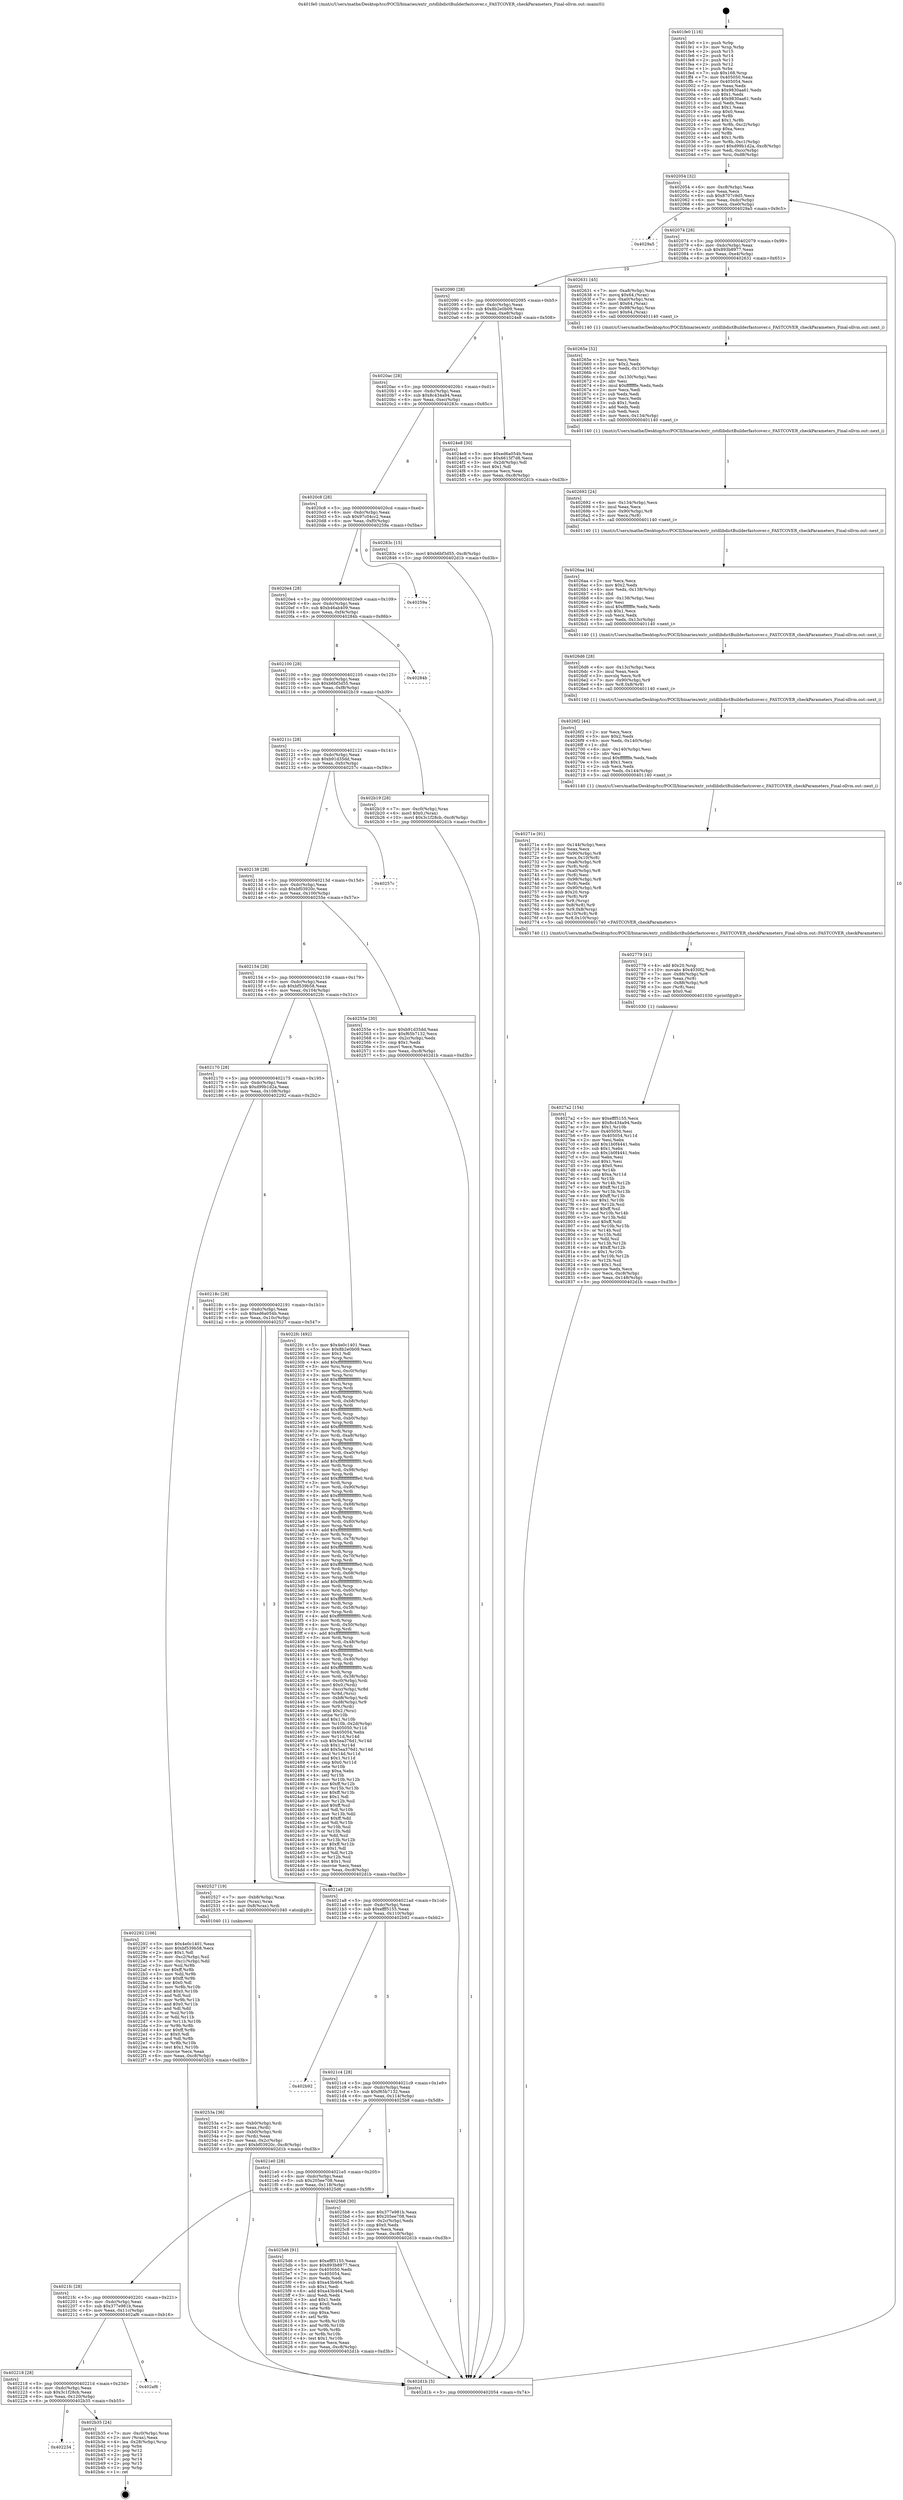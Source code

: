 digraph "0x401fe0" {
  label = "0x401fe0 (/mnt/c/Users/mathe/Desktop/tcc/POCII/binaries/extr_zstdlibdictBuilderfastcover.c_FASTCOVER_checkParameters_Final-ollvm.out::main(0))"
  labelloc = "t"
  node[shape=record]

  Entry [label="",width=0.3,height=0.3,shape=circle,fillcolor=black,style=filled]
  "0x402054" [label="{
     0x402054 [32]\l
     | [instrs]\l
     &nbsp;&nbsp;0x402054 \<+6\>: mov -0xc8(%rbp),%eax\l
     &nbsp;&nbsp;0x40205a \<+2\>: mov %eax,%ecx\l
     &nbsp;&nbsp;0x40205c \<+6\>: sub $0x8707c9d5,%ecx\l
     &nbsp;&nbsp;0x402062 \<+6\>: mov %eax,-0xdc(%rbp)\l
     &nbsp;&nbsp;0x402068 \<+6\>: mov %ecx,-0xe0(%rbp)\l
     &nbsp;&nbsp;0x40206e \<+6\>: je 00000000004029a5 \<main+0x9c5\>\l
  }"]
  "0x4029a5" [label="{
     0x4029a5\l
  }", style=dashed]
  "0x402074" [label="{
     0x402074 [28]\l
     | [instrs]\l
     &nbsp;&nbsp;0x402074 \<+5\>: jmp 0000000000402079 \<main+0x99\>\l
     &nbsp;&nbsp;0x402079 \<+6\>: mov -0xdc(%rbp),%eax\l
     &nbsp;&nbsp;0x40207f \<+5\>: sub $0x893b8977,%eax\l
     &nbsp;&nbsp;0x402084 \<+6\>: mov %eax,-0xe4(%rbp)\l
     &nbsp;&nbsp;0x40208a \<+6\>: je 0000000000402631 \<main+0x651\>\l
  }"]
  Exit [label="",width=0.3,height=0.3,shape=circle,fillcolor=black,style=filled,peripheries=2]
  "0x402631" [label="{
     0x402631 [45]\l
     | [instrs]\l
     &nbsp;&nbsp;0x402631 \<+7\>: mov -0xa8(%rbp),%rax\l
     &nbsp;&nbsp;0x402638 \<+7\>: movq $0x64,(%rax)\l
     &nbsp;&nbsp;0x40263f \<+7\>: mov -0xa0(%rbp),%rax\l
     &nbsp;&nbsp;0x402646 \<+6\>: movl $0x64,(%rax)\l
     &nbsp;&nbsp;0x40264c \<+7\>: mov -0x98(%rbp),%rax\l
     &nbsp;&nbsp;0x402653 \<+6\>: movl $0x64,(%rax)\l
     &nbsp;&nbsp;0x402659 \<+5\>: call 0000000000401140 \<next_i\>\l
     | [calls]\l
     &nbsp;&nbsp;0x401140 \{1\} (/mnt/c/Users/mathe/Desktop/tcc/POCII/binaries/extr_zstdlibdictBuilderfastcover.c_FASTCOVER_checkParameters_Final-ollvm.out::next_i)\l
  }"]
  "0x402090" [label="{
     0x402090 [28]\l
     | [instrs]\l
     &nbsp;&nbsp;0x402090 \<+5\>: jmp 0000000000402095 \<main+0xb5\>\l
     &nbsp;&nbsp;0x402095 \<+6\>: mov -0xdc(%rbp),%eax\l
     &nbsp;&nbsp;0x40209b \<+5\>: sub $0x8b2e0b09,%eax\l
     &nbsp;&nbsp;0x4020a0 \<+6\>: mov %eax,-0xe8(%rbp)\l
     &nbsp;&nbsp;0x4020a6 \<+6\>: je 00000000004024e8 \<main+0x508\>\l
  }"]
  "0x402234" [label="{
     0x402234\l
  }", style=dashed]
  "0x4024e8" [label="{
     0x4024e8 [30]\l
     | [instrs]\l
     &nbsp;&nbsp;0x4024e8 \<+5\>: mov $0xed6a054b,%eax\l
     &nbsp;&nbsp;0x4024ed \<+5\>: mov $0x6615f7d8,%ecx\l
     &nbsp;&nbsp;0x4024f2 \<+3\>: mov -0x2d(%rbp),%dl\l
     &nbsp;&nbsp;0x4024f5 \<+3\>: test $0x1,%dl\l
     &nbsp;&nbsp;0x4024f8 \<+3\>: cmovne %ecx,%eax\l
     &nbsp;&nbsp;0x4024fb \<+6\>: mov %eax,-0xc8(%rbp)\l
     &nbsp;&nbsp;0x402501 \<+5\>: jmp 0000000000402d1b \<main+0xd3b\>\l
  }"]
  "0x4020ac" [label="{
     0x4020ac [28]\l
     | [instrs]\l
     &nbsp;&nbsp;0x4020ac \<+5\>: jmp 00000000004020b1 \<main+0xd1\>\l
     &nbsp;&nbsp;0x4020b1 \<+6\>: mov -0xdc(%rbp),%eax\l
     &nbsp;&nbsp;0x4020b7 \<+5\>: sub $0x8c434a94,%eax\l
     &nbsp;&nbsp;0x4020bc \<+6\>: mov %eax,-0xec(%rbp)\l
     &nbsp;&nbsp;0x4020c2 \<+6\>: je 000000000040283c \<main+0x85c\>\l
  }"]
  "0x402b35" [label="{
     0x402b35 [24]\l
     | [instrs]\l
     &nbsp;&nbsp;0x402b35 \<+7\>: mov -0xc0(%rbp),%rax\l
     &nbsp;&nbsp;0x402b3c \<+2\>: mov (%rax),%eax\l
     &nbsp;&nbsp;0x402b3e \<+4\>: lea -0x28(%rbp),%rsp\l
     &nbsp;&nbsp;0x402b42 \<+1\>: pop %rbx\l
     &nbsp;&nbsp;0x402b43 \<+2\>: pop %r12\l
     &nbsp;&nbsp;0x402b45 \<+2\>: pop %r13\l
     &nbsp;&nbsp;0x402b47 \<+2\>: pop %r14\l
     &nbsp;&nbsp;0x402b49 \<+2\>: pop %r15\l
     &nbsp;&nbsp;0x402b4b \<+1\>: pop %rbp\l
     &nbsp;&nbsp;0x402b4c \<+1\>: ret\l
  }"]
  "0x40283c" [label="{
     0x40283c [15]\l
     | [instrs]\l
     &nbsp;&nbsp;0x40283c \<+10\>: movl $0xb6bf3d55,-0xc8(%rbp)\l
     &nbsp;&nbsp;0x402846 \<+5\>: jmp 0000000000402d1b \<main+0xd3b\>\l
  }"]
  "0x4020c8" [label="{
     0x4020c8 [28]\l
     | [instrs]\l
     &nbsp;&nbsp;0x4020c8 \<+5\>: jmp 00000000004020cd \<main+0xed\>\l
     &nbsp;&nbsp;0x4020cd \<+6\>: mov -0xdc(%rbp),%eax\l
     &nbsp;&nbsp;0x4020d3 \<+5\>: sub $0x97c04cc2,%eax\l
     &nbsp;&nbsp;0x4020d8 \<+6\>: mov %eax,-0xf0(%rbp)\l
     &nbsp;&nbsp;0x4020de \<+6\>: je 000000000040259a \<main+0x5ba\>\l
  }"]
  "0x402218" [label="{
     0x402218 [28]\l
     | [instrs]\l
     &nbsp;&nbsp;0x402218 \<+5\>: jmp 000000000040221d \<main+0x23d\>\l
     &nbsp;&nbsp;0x40221d \<+6\>: mov -0xdc(%rbp),%eax\l
     &nbsp;&nbsp;0x402223 \<+5\>: sub $0x3c1f28cb,%eax\l
     &nbsp;&nbsp;0x402228 \<+6\>: mov %eax,-0x120(%rbp)\l
     &nbsp;&nbsp;0x40222e \<+6\>: je 0000000000402b35 \<main+0xb55\>\l
  }"]
  "0x40259a" [label="{
     0x40259a\l
  }", style=dashed]
  "0x4020e4" [label="{
     0x4020e4 [28]\l
     | [instrs]\l
     &nbsp;&nbsp;0x4020e4 \<+5\>: jmp 00000000004020e9 \<main+0x109\>\l
     &nbsp;&nbsp;0x4020e9 \<+6\>: mov -0xdc(%rbp),%eax\l
     &nbsp;&nbsp;0x4020ef \<+5\>: sub $0xb46ab409,%eax\l
     &nbsp;&nbsp;0x4020f4 \<+6\>: mov %eax,-0xf4(%rbp)\l
     &nbsp;&nbsp;0x4020fa \<+6\>: je 000000000040284b \<main+0x86b\>\l
  }"]
  "0x402af6" [label="{
     0x402af6\l
  }", style=dashed]
  "0x40284b" [label="{
     0x40284b\l
  }", style=dashed]
  "0x402100" [label="{
     0x402100 [28]\l
     | [instrs]\l
     &nbsp;&nbsp;0x402100 \<+5\>: jmp 0000000000402105 \<main+0x125\>\l
     &nbsp;&nbsp;0x402105 \<+6\>: mov -0xdc(%rbp),%eax\l
     &nbsp;&nbsp;0x40210b \<+5\>: sub $0xb6bf3d55,%eax\l
     &nbsp;&nbsp;0x402110 \<+6\>: mov %eax,-0xf8(%rbp)\l
     &nbsp;&nbsp;0x402116 \<+6\>: je 0000000000402b19 \<main+0xb39\>\l
  }"]
  "0x4027a2" [label="{
     0x4027a2 [154]\l
     | [instrs]\l
     &nbsp;&nbsp;0x4027a2 \<+5\>: mov $0xefff5155,%ecx\l
     &nbsp;&nbsp;0x4027a7 \<+5\>: mov $0x8c434a94,%edx\l
     &nbsp;&nbsp;0x4027ac \<+3\>: mov $0x1,%r10b\l
     &nbsp;&nbsp;0x4027af \<+7\>: mov 0x405050,%esi\l
     &nbsp;&nbsp;0x4027b6 \<+8\>: mov 0x405054,%r11d\l
     &nbsp;&nbsp;0x4027be \<+2\>: mov %esi,%ebx\l
     &nbsp;&nbsp;0x4027c0 \<+6\>: add $0x1b0f4441,%ebx\l
     &nbsp;&nbsp;0x4027c6 \<+3\>: sub $0x1,%ebx\l
     &nbsp;&nbsp;0x4027c9 \<+6\>: sub $0x1b0f4441,%ebx\l
     &nbsp;&nbsp;0x4027cf \<+3\>: imul %ebx,%esi\l
     &nbsp;&nbsp;0x4027d2 \<+3\>: and $0x1,%esi\l
     &nbsp;&nbsp;0x4027d5 \<+3\>: cmp $0x0,%esi\l
     &nbsp;&nbsp;0x4027d8 \<+4\>: sete %r14b\l
     &nbsp;&nbsp;0x4027dc \<+4\>: cmp $0xa,%r11d\l
     &nbsp;&nbsp;0x4027e0 \<+4\>: setl %r15b\l
     &nbsp;&nbsp;0x4027e4 \<+3\>: mov %r14b,%r12b\l
     &nbsp;&nbsp;0x4027e7 \<+4\>: xor $0xff,%r12b\l
     &nbsp;&nbsp;0x4027eb \<+3\>: mov %r15b,%r13b\l
     &nbsp;&nbsp;0x4027ee \<+4\>: xor $0xff,%r13b\l
     &nbsp;&nbsp;0x4027f2 \<+4\>: xor $0x1,%r10b\l
     &nbsp;&nbsp;0x4027f6 \<+3\>: mov %r12b,%sil\l
     &nbsp;&nbsp;0x4027f9 \<+4\>: and $0xff,%sil\l
     &nbsp;&nbsp;0x4027fd \<+3\>: and %r10b,%r14b\l
     &nbsp;&nbsp;0x402800 \<+3\>: mov %r13b,%dil\l
     &nbsp;&nbsp;0x402803 \<+4\>: and $0xff,%dil\l
     &nbsp;&nbsp;0x402807 \<+3\>: and %r10b,%r15b\l
     &nbsp;&nbsp;0x40280a \<+3\>: or %r14b,%sil\l
     &nbsp;&nbsp;0x40280d \<+3\>: or %r15b,%dil\l
     &nbsp;&nbsp;0x402810 \<+3\>: xor %dil,%sil\l
     &nbsp;&nbsp;0x402813 \<+3\>: or %r13b,%r12b\l
     &nbsp;&nbsp;0x402816 \<+4\>: xor $0xff,%r12b\l
     &nbsp;&nbsp;0x40281a \<+4\>: or $0x1,%r10b\l
     &nbsp;&nbsp;0x40281e \<+3\>: and %r10b,%r12b\l
     &nbsp;&nbsp;0x402821 \<+3\>: or %r12b,%sil\l
     &nbsp;&nbsp;0x402824 \<+4\>: test $0x1,%sil\l
     &nbsp;&nbsp;0x402828 \<+3\>: cmovne %edx,%ecx\l
     &nbsp;&nbsp;0x40282b \<+6\>: mov %ecx,-0xc8(%rbp)\l
     &nbsp;&nbsp;0x402831 \<+6\>: mov %eax,-0x148(%rbp)\l
     &nbsp;&nbsp;0x402837 \<+5\>: jmp 0000000000402d1b \<main+0xd3b\>\l
  }"]
  "0x402b19" [label="{
     0x402b19 [28]\l
     | [instrs]\l
     &nbsp;&nbsp;0x402b19 \<+7\>: mov -0xc0(%rbp),%rax\l
     &nbsp;&nbsp;0x402b20 \<+6\>: movl $0x0,(%rax)\l
     &nbsp;&nbsp;0x402b26 \<+10\>: movl $0x3c1f28cb,-0xc8(%rbp)\l
     &nbsp;&nbsp;0x402b30 \<+5\>: jmp 0000000000402d1b \<main+0xd3b\>\l
  }"]
  "0x40211c" [label="{
     0x40211c [28]\l
     | [instrs]\l
     &nbsp;&nbsp;0x40211c \<+5\>: jmp 0000000000402121 \<main+0x141\>\l
     &nbsp;&nbsp;0x402121 \<+6\>: mov -0xdc(%rbp),%eax\l
     &nbsp;&nbsp;0x402127 \<+5\>: sub $0xb91d35dd,%eax\l
     &nbsp;&nbsp;0x40212c \<+6\>: mov %eax,-0xfc(%rbp)\l
     &nbsp;&nbsp;0x402132 \<+6\>: je 000000000040257c \<main+0x59c\>\l
  }"]
  "0x402779" [label="{
     0x402779 [41]\l
     | [instrs]\l
     &nbsp;&nbsp;0x402779 \<+4\>: add $0x20,%rsp\l
     &nbsp;&nbsp;0x40277d \<+10\>: movabs $0x4030f2,%rdi\l
     &nbsp;&nbsp;0x402787 \<+7\>: mov -0x88(%rbp),%r8\l
     &nbsp;&nbsp;0x40278e \<+3\>: mov %eax,(%r8)\l
     &nbsp;&nbsp;0x402791 \<+7\>: mov -0x88(%rbp),%r8\l
     &nbsp;&nbsp;0x402798 \<+3\>: mov (%r8),%esi\l
     &nbsp;&nbsp;0x40279b \<+2\>: mov $0x0,%al\l
     &nbsp;&nbsp;0x40279d \<+5\>: call 0000000000401030 \<printf@plt\>\l
     | [calls]\l
     &nbsp;&nbsp;0x401030 \{1\} (unknown)\l
  }"]
  "0x40257c" [label="{
     0x40257c\l
  }", style=dashed]
  "0x402138" [label="{
     0x402138 [28]\l
     | [instrs]\l
     &nbsp;&nbsp;0x402138 \<+5\>: jmp 000000000040213d \<main+0x15d\>\l
     &nbsp;&nbsp;0x40213d \<+6\>: mov -0xdc(%rbp),%eax\l
     &nbsp;&nbsp;0x402143 \<+5\>: sub $0xbf03920c,%eax\l
     &nbsp;&nbsp;0x402148 \<+6\>: mov %eax,-0x100(%rbp)\l
     &nbsp;&nbsp;0x40214e \<+6\>: je 000000000040255e \<main+0x57e\>\l
  }"]
  "0x40271e" [label="{
     0x40271e [91]\l
     | [instrs]\l
     &nbsp;&nbsp;0x40271e \<+6\>: mov -0x144(%rbp),%ecx\l
     &nbsp;&nbsp;0x402724 \<+3\>: imul %eax,%ecx\l
     &nbsp;&nbsp;0x402727 \<+7\>: mov -0x90(%rbp),%r8\l
     &nbsp;&nbsp;0x40272e \<+4\>: mov %ecx,0x10(%r8)\l
     &nbsp;&nbsp;0x402732 \<+7\>: mov -0xa8(%rbp),%r8\l
     &nbsp;&nbsp;0x402739 \<+3\>: mov (%r8),%rdi\l
     &nbsp;&nbsp;0x40273c \<+7\>: mov -0xa0(%rbp),%r8\l
     &nbsp;&nbsp;0x402743 \<+3\>: mov (%r8),%esi\l
     &nbsp;&nbsp;0x402746 \<+7\>: mov -0x98(%rbp),%r8\l
     &nbsp;&nbsp;0x40274d \<+3\>: mov (%r8),%edx\l
     &nbsp;&nbsp;0x402750 \<+7\>: mov -0x90(%rbp),%r8\l
     &nbsp;&nbsp;0x402757 \<+4\>: sub $0x20,%rsp\l
     &nbsp;&nbsp;0x40275b \<+3\>: mov (%r8),%r9\l
     &nbsp;&nbsp;0x40275e \<+4\>: mov %r9,(%rsp)\l
     &nbsp;&nbsp;0x402762 \<+4\>: mov 0x8(%r8),%r9\l
     &nbsp;&nbsp;0x402766 \<+5\>: mov %r9,0x8(%rsp)\l
     &nbsp;&nbsp;0x40276b \<+4\>: mov 0x10(%r8),%r8\l
     &nbsp;&nbsp;0x40276f \<+5\>: mov %r8,0x10(%rsp)\l
     &nbsp;&nbsp;0x402774 \<+5\>: call 0000000000401740 \<FASTCOVER_checkParameters\>\l
     | [calls]\l
     &nbsp;&nbsp;0x401740 \{1\} (/mnt/c/Users/mathe/Desktop/tcc/POCII/binaries/extr_zstdlibdictBuilderfastcover.c_FASTCOVER_checkParameters_Final-ollvm.out::FASTCOVER_checkParameters)\l
  }"]
  "0x40255e" [label="{
     0x40255e [30]\l
     | [instrs]\l
     &nbsp;&nbsp;0x40255e \<+5\>: mov $0xb91d35dd,%eax\l
     &nbsp;&nbsp;0x402563 \<+5\>: mov $0xf65b7132,%ecx\l
     &nbsp;&nbsp;0x402568 \<+3\>: mov -0x2c(%rbp),%edx\l
     &nbsp;&nbsp;0x40256b \<+3\>: cmp $0x1,%edx\l
     &nbsp;&nbsp;0x40256e \<+3\>: cmovl %ecx,%eax\l
     &nbsp;&nbsp;0x402571 \<+6\>: mov %eax,-0xc8(%rbp)\l
     &nbsp;&nbsp;0x402577 \<+5\>: jmp 0000000000402d1b \<main+0xd3b\>\l
  }"]
  "0x402154" [label="{
     0x402154 [28]\l
     | [instrs]\l
     &nbsp;&nbsp;0x402154 \<+5\>: jmp 0000000000402159 \<main+0x179\>\l
     &nbsp;&nbsp;0x402159 \<+6\>: mov -0xdc(%rbp),%eax\l
     &nbsp;&nbsp;0x40215f \<+5\>: sub $0xbf539b58,%eax\l
     &nbsp;&nbsp;0x402164 \<+6\>: mov %eax,-0x104(%rbp)\l
     &nbsp;&nbsp;0x40216a \<+6\>: je 00000000004022fc \<main+0x31c\>\l
  }"]
  "0x4026f2" [label="{
     0x4026f2 [44]\l
     | [instrs]\l
     &nbsp;&nbsp;0x4026f2 \<+2\>: xor %ecx,%ecx\l
     &nbsp;&nbsp;0x4026f4 \<+5\>: mov $0x2,%edx\l
     &nbsp;&nbsp;0x4026f9 \<+6\>: mov %edx,-0x140(%rbp)\l
     &nbsp;&nbsp;0x4026ff \<+1\>: cltd\l
     &nbsp;&nbsp;0x402700 \<+6\>: mov -0x140(%rbp),%esi\l
     &nbsp;&nbsp;0x402706 \<+2\>: idiv %esi\l
     &nbsp;&nbsp;0x402708 \<+6\>: imul $0xfffffffe,%edx,%edx\l
     &nbsp;&nbsp;0x40270e \<+3\>: sub $0x1,%ecx\l
     &nbsp;&nbsp;0x402711 \<+2\>: sub %ecx,%edx\l
     &nbsp;&nbsp;0x402713 \<+6\>: mov %edx,-0x144(%rbp)\l
     &nbsp;&nbsp;0x402719 \<+5\>: call 0000000000401140 \<next_i\>\l
     | [calls]\l
     &nbsp;&nbsp;0x401140 \{1\} (/mnt/c/Users/mathe/Desktop/tcc/POCII/binaries/extr_zstdlibdictBuilderfastcover.c_FASTCOVER_checkParameters_Final-ollvm.out::next_i)\l
  }"]
  "0x4022fc" [label="{
     0x4022fc [492]\l
     | [instrs]\l
     &nbsp;&nbsp;0x4022fc \<+5\>: mov $0x4e0c1401,%eax\l
     &nbsp;&nbsp;0x402301 \<+5\>: mov $0x8b2e0b09,%ecx\l
     &nbsp;&nbsp;0x402306 \<+2\>: mov $0x1,%dl\l
     &nbsp;&nbsp;0x402308 \<+3\>: mov %rsp,%rsi\l
     &nbsp;&nbsp;0x40230b \<+4\>: add $0xfffffffffffffff0,%rsi\l
     &nbsp;&nbsp;0x40230f \<+3\>: mov %rsi,%rsp\l
     &nbsp;&nbsp;0x402312 \<+7\>: mov %rsi,-0xc0(%rbp)\l
     &nbsp;&nbsp;0x402319 \<+3\>: mov %rsp,%rsi\l
     &nbsp;&nbsp;0x40231c \<+4\>: add $0xfffffffffffffff0,%rsi\l
     &nbsp;&nbsp;0x402320 \<+3\>: mov %rsi,%rsp\l
     &nbsp;&nbsp;0x402323 \<+3\>: mov %rsp,%rdi\l
     &nbsp;&nbsp;0x402326 \<+4\>: add $0xfffffffffffffff0,%rdi\l
     &nbsp;&nbsp;0x40232a \<+3\>: mov %rdi,%rsp\l
     &nbsp;&nbsp;0x40232d \<+7\>: mov %rdi,-0xb8(%rbp)\l
     &nbsp;&nbsp;0x402334 \<+3\>: mov %rsp,%rdi\l
     &nbsp;&nbsp;0x402337 \<+4\>: add $0xfffffffffffffff0,%rdi\l
     &nbsp;&nbsp;0x40233b \<+3\>: mov %rdi,%rsp\l
     &nbsp;&nbsp;0x40233e \<+7\>: mov %rdi,-0xb0(%rbp)\l
     &nbsp;&nbsp;0x402345 \<+3\>: mov %rsp,%rdi\l
     &nbsp;&nbsp;0x402348 \<+4\>: add $0xfffffffffffffff0,%rdi\l
     &nbsp;&nbsp;0x40234c \<+3\>: mov %rdi,%rsp\l
     &nbsp;&nbsp;0x40234f \<+7\>: mov %rdi,-0xa8(%rbp)\l
     &nbsp;&nbsp;0x402356 \<+3\>: mov %rsp,%rdi\l
     &nbsp;&nbsp;0x402359 \<+4\>: add $0xfffffffffffffff0,%rdi\l
     &nbsp;&nbsp;0x40235d \<+3\>: mov %rdi,%rsp\l
     &nbsp;&nbsp;0x402360 \<+7\>: mov %rdi,-0xa0(%rbp)\l
     &nbsp;&nbsp;0x402367 \<+3\>: mov %rsp,%rdi\l
     &nbsp;&nbsp;0x40236a \<+4\>: add $0xfffffffffffffff0,%rdi\l
     &nbsp;&nbsp;0x40236e \<+3\>: mov %rdi,%rsp\l
     &nbsp;&nbsp;0x402371 \<+7\>: mov %rdi,-0x98(%rbp)\l
     &nbsp;&nbsp;0x402378 \<+3\>: mov %rsp,%rdi\l
     &nbsp;&nbsp;0x40237b \<+4\>: add $0xffffffffffffffe0,%rdi\l
     &nbsp;&nbsp;0x40237f \<+3\>: mov %rdi,%rsp\l
     &nbsp;&nbsp;0x402382 \<+7\>: mov %rdi,-0x90(%rbp)\l
     &nbsp;&nbsp;0x402389 \<+3\>: mov %rsp,%rdi\l
     &nbsp;&nbsp;0x40238c \<+4\>: add $0xfffffffffffffff0,%rdi\l
     &nbsp;&nbsp;0x402390 \<+3\>: mov %rdi,%rsp\l
     &nbsp;&nbsp;0x402393 \<+7\>: mov %rdi,-0x88(%rbp)\l
     &nbsp;&nbsp;0x40239a \<+3\>: mov %rsp,%rdi\l
     &nbsp;&nbsp;0x40239d \<+4\>: add $0xfffffffffffffff0,%rdi\l
     &nbsp;&nbsp;0x4023a1 \<+3\>: mov %rdi,%rsp\l
     &nbsp;&nbsp;0x4023a4 \<+4\>: mov %rdi,-0x80(%rbp)\l
     &nbsp;&nbsp;0x4023a8 \<+3\>: mov %rsp,%rdi\l
     &nbsp;&nbsp;0x4023ab \<+4\>: add $0xfffffffffffffff0,%rdi\l
     &nbsp;&nbsp;0x4023af \<+3\>: mov %rdi,%rsp\l
     &nbsp;&nbsp;0x4023b2 \<+4\>: mov %rdi,-0x78(%rbp)\l
     &nbsp;&nbsp;0x4023b6 \<+3\>: mov %rsp,%rdi\l
     &nbsp;&nbsp;0x4023b9 \<+4\>: add $0xfffffffffffffff0,%rdi\l
     &nbsp;&nbsp;0x4023bd \<+3\>: mov %rdi,%rsp\l
     &nbsp;&nbsp;0x4023c0 \<+4\>: mov %rdi,-0x70(%rbp)\l
     &nbsp;&nbsp;0x4023c4 \<+3\>: mov %rsp,%rdi\l
     &nbsp;&nbsp;0x4023c7 \<+4\>: add $0xffffffffffffffe0,%rdi\l
     &nbsp;&nbsp;0x4023cb \<+3\>: mov %rdi,%rsp\l
     &nbsp;&nbsp;0x4023ce \<+4\>: mov %rdi,-0x68(%rbp)\l
     &nbsp;&nbsp;0x4023d2 \<+3\>: mov %rsp,%rdi\l
     &nbsp;&nbsp;0x4023d5 \<+4\>: add $0xfffffffffffffff0,%rdi\l
     &nbsp;&nbsp;0x4023d9 \<+3\>: mov %rdi,%rsp\l
     &nbsp;&nbsp;0x4023dc \<+4\>: mov %rdi,-0x60(%rbp)\l
     &nbsp;&nbsp;0x4023e0 \<+3\>: mov %rsp,%rdi\l
     &nbsp;&nbsp;0x4023e3 \<+4\>: add $0xfffffffffffffff0,%rdi\l
     &nbsp;&nbsp;0x4023e7 \<+3\>: mov %rdi,%rsp\l
     &nbsp;&nbsp;0x4023ea \<+4\>: mov %rdi,-0x58(%rbp)\l
     &nbsp;&nbsp;0x4023ee \<+3\>: mov %rsp,%rdi\l
     &nbsp;&nbsp;0x4023f1 \<+4\>: add $0xfffffffffffffff0,%rdi\l
     &nbsp;&nbsp;0x4023f5 \<+3\>: mov %rdi,%rsp\l
     &nbsp;&nbsp;0x4023f8 \<+4\>: mov %rdi,-0x50(%rbp)\l
     &nbsp;&nbsp;0x4023fc \<+3\>: mov %rsp,%rdi\l
     &nbsp;&nbsp;0x4023ff \<+4\>: add $0xfffffffffffffff0,%rdi\l
     &nbsp;&nbsp;0x402403 \<+3\>: mov %rdi,%rsp\l
     &nbsp;&nbsp;0x402406 \<+4\>: mov %rdi,-0x48(%rbp)\l
     &nbsp;&nbsp;0x40240a \<+3\>: mov %rsp,%rdi\l
     &nbsp;&nbsp;0x40240d \<+4\>: add $0xffffffffffffffe0,%rdi\l
     &nbsp;&nbsp;0x402411 \<+3\>: mov %rdi,%rsp\l
     &nbsp;&nbsp;0x402414 \<+4\>: mov %rdi,-0x40(%rbp)\l
     &nbsp;&nbsp;0x402418 \<+3\>: mov %rsp,%rdi\l
     &nbsp;&nbsp;0x40241b \<+4\>: add $0xfffffffffffffff0,%rdi\l
     &nbsp;&nbsp;0x40241f \<+3\>: mov %rdi,%rsp\l
     &nbsp;&nbsp;0x402422 \<+4\>: mov %rdi,-0x38(%rbp)\l
     &nbsp;&nbsp;0x402426 \<+7\>: mov -0xc0(%rbp),%rdi\l
     &nbsp;&nbsp;0x40242d \<+6\>: movl $0x0,(%rdi)\l
     &nbsp;&nbsp;0x402433 \<+7\>: mov -0xcc(%rbp),%r8d\l
     &nbsp;&nbsp;0x40243a \<+3\>: mov %r8d,(%rsi)\l
     &nbsp;&nbsp;0x40243d \<+7\>: mov -0xb8(%rbp),%rdi\l
     &nbsp;&nbsp;0x402444 \<+7\>: mov -0xd8(%rbp),%r9\l
     &nbsp;&nbsp;0x40244b \<+3\>: mov %r9,(%rdi)\l
     &nbsp;&nbsp;0x40244e \<+3\>: cmpl $0x2,(%rsi)\l
     &nbsp;&nbsp;0x402451 \<+4\>: setne %r10b\l
     &nbsp;&nbsp;0x402455 \<+4\>: and $0x1,%r10b\l
     &nbsp;&nbsp;0x402459 \<+4\>: mov %r10b,-0x2d(%rbp)\l
     &nbsp;&nbsp;0x40245d \<+8\>: mov 0x405050,%r11d\l
     &nbsp;&nbsp;0x402465 \<+7\>: mov 0x405054,%ebx\l
     &nbsp;&nbsp;0x40246c \<+3\>: mov %r11d,%r14d\l
     &nbsp;&nbsp;0x40246f \<+7\>: sub $0x5ea376d1,%r14d\l
     &nbsp;&nbsp;0x402476 \<+4\>: sub $0x1,%r14d\l
     &nbsp;&nbsp;0x40247a \<+7\>: add $0x5ea376d1,%r14d\l
     &nbsp;&nbsp;0x402481 \<+4\>: imul %r14d,%r11d\l
     &nbsp;&nbsp;0x402485 \<+4\>: and $0x1,%r11d\l
     &nbsp;&nbsp;0x402489 \<+4\>: cmp $0x0,%r11d\l
     &nbsp;&nbsp;0x40248d \<+4\>: sete %r10b\l
     &nbsp;&nbsp;0x402491 \<+3\>: cmp $0xa,%ebx\l
     &nbsp;&nbsp;0x402494 \<+4\>: setl %r15b\l
     &nbsp;&nbsp;0x402498 \<+3\>: mov %r10b,%r12b\l
     &nbsp;&nbsp;0x40249b \<+4\>: xor $0xff,%r12b\l
     &nbsp;&nbsp;0x40249f \<+3\>: mov %r15b,%r13b\l
     &nbsp;&nbsp;0x4024a2 \<+4\>: xor $0xff,%r13b\l
     &nbsp;&nbsp;0x4024a6 \<+3\>: xor $0x1,%dl\l
     &nbsp;&nbsp;0x4024a9 \<+3\>: mov %r12b,%sil\l
     &nbsp;&nbsp;0x4024ac \<+4\>: and $0xff,%sil\l
     &nbsp;&nbsp;0x4024b0 \<+3\>: and %dl,%r10b\l
     &nbsp;&nbsp;0x4024b3 \<+3\>: mov %r13b,%dil\l
     &nbsp;&nbsp;0x4024b6 \<+4\>: and $0xff,%dil\l
     &nbsp;&nbsp;0x4024ba \<+3\>: and %dl,%r15b\l
     &nbsp;&nbsp;0x4024bd \<+3\>: or %r10b,%sil\l
     &nbsp;&nbsp;0x4024c0 \<+3\>: or %r15b,%dil\l
     &nbsp;&nbsp;0x4024c3 \<+3\>: xor %dil,%sil\l
     &nbsp;&nbsp;0x4024c6 \<+3\>: or %r13b,%r12b\l
     &nbsp;&nbsp;0x4024c9 \<+4\>: xor $0xff,%r12b\l
     &nbsp;&nbsp;0x4024cd \<+3\>: or $0x1,%dl\l
     &nbsp;&nbsp;0x4024d0 \<+3\>: and %dl,%r12b\l
     &nbsp;&nbsp;0x4024d3 \<+3\>: or %r12b,%sil\l
     &nbsp;&nbsp;0x4024d6 \<+4\>: test $0x1,%sil\l
     &nbsp;&nbsp;0x4024da \<+3\>: cmovne %ecx,%eax\l
     &nbsp;&nbsp;0x4024dd \<+6\>: mov %eax,-0xc8(%rbp)\l
     &nbsp;&nbsp;0x4024e3 \<+5\>: jmp 0000000000402d1b \<main+0xd3b\>\l
  }"]
  "0x402170" [label="{
     0x402170 [28]\l
     | [instrs]\l
     &nbsp;&nbsp;0x402170 \<+5\>: jmp 0000000000402175 \<main+0x195\>\l
     &nbsp;&nbsp;0x402175 \<+6\>: mov -0xdc(%rbp),%eax\l
     &nbsp;&nbsp;0x40217b \<+5\>: sub $0xd99b1d2a,%eax\l
     &nbsp;&nbsp;0x402180 \<+6\>: mov %eax,-0x108(%rbp)\l
     &nbsp;&nbsp;0x402186 \<+6\>: je 0000000000402292 \<main+0x2b2\>\l
  }"]
  "0x4026d6" [label="{
     0x4026d6 [28]\l
     | [instrs]\l
     &nbsp;&nbsp;0x4026d6 \<+6\>: mov -0x13c(%rbp),%ecx\l
     &nbsp;&nbsp;0x4026dc \<+3\>: imul %eax,%ecx\l
     &nbsp;&nbsp;0x4026df \<+3\>: movslq %ecx,%r8\l
     &nbsp;&nbsp;0x4026e2 \<+7\>: mov -0x90(%rbp),%r9\l
     &nbsp;&nbsp;0x4026e9 \<+4\>: mov %r8,0x8(%r9)\l
     &nbsp;&nbsp;0x4026ed \<+5\>: call 0000000000401140 \<next_i\>\l
     | [calls]\l
     &nbsp;&nbsp;0x401140 \{1\} (/mnt/c/Users/mathe/Desktop/tcc/POCII/binaries/extr_zstdlibdictBuilderfastcover.c_FASTCOVER_checkParameters_Final-ollvm.out::next_i)\l
  }"]
  "0x402292" [label="{
     0x402292 [106]\l
     | [instrs]\l
     &nbsp;&nbsp;0x402292 \<+5\>: mov $0x4e0c1401,%eax\l
     &nbsp;&nbsp;0x402297 \<+5\>: mov $0xbf539b58,%ecx\l
     &nbsp;&nbsp;0x40229c \<+2\>: mov $0x1,%dl\l
     &nbsp;&nbsp;0x40229e \<+7\>: mov -0xc2(%rbp),%sil\l
     &nbsp;&nbsp;0x4022a5 \<+7\>: mov -0xc1(%rbp),%dil\l
     &nbsp;&nbsp;0x4022ac \<+3\>: mov %sil,%r8b\l
     &nbsp;&nbsp;0x4022af \<+4\>: xor $0xff,%r8b\l
     &nbsp;&nbsp;0x4022b3 \<+3\>: mov %dil,%r9b\l
     &nbsp;&nbsp;0x4022b6 \<+4\>: xor $0xff,%r9b\l
     &nbsp;&nbsp;0x4022ba \<+3\>: xor $0x0,%dl\l
     &nbsp;&nbsp;0x4022bd \<+3\>: mov %r8b,%r10b\l
     &nbsp;&nbsp;0x4022c0 \<+4\>: and $0x0,%r10b\l
     &nbsp;&nbsp;0x4022c4 \<+3\>: and %dl,%sil\l
     &nbsp;&nbsp;0x4022c7 \<+3\>: mov %r9b,%r11b\l
     &nbsp;&nbsp;0x4022ca \<+4\>: and $0x0,%r11b\l
     &nbsp;&nbsp;0x4022ce \<+3\>: and %dl,%dil\l
     &nbsp;&nbsp;0x4022d1 \<+3\>: or %sil,%r10b\l
     &nbsp;&nbsp;0x4022d4 \<+3\>: or %dil,%r11b\l
     &nbsp;&nbsp;0x4022d7 \<+3\>: xor %r11b,%r10b\l
     &nbsp;&nbsp;0x4022da \<+3\>: or %r9b,%r8b\l
     &nbsp;&nbsp;0x4022dd \<+4\>: xor $0xff,%r8b\l
     &nbsp;&nbsp;0x4022e1 \<+3\>: or $0x0,%dl\l
     &nbsp;&nbsp;0x4022e4 \<+3\>: and %dl,%r8b\l
     &nbsp;&nbsp;0x4022e7 \<+3\>: or %r8b,%r10b\l
     &nbsp;&nbsp;0x4022ea \<+4\>: test $0x1,%r10b\l
     &nbsp;&nbsp;0x4022ee \<+3\>: cmovne %ecx,%eax\l
     &nbsp;&nbsp;0x4022f1 \<+6\>: mov %eax,-0xc8(%rbp)\l
     &nbsp;&nbsp;0x4022f7 \<+5\>: jmp 0000000000402d1b \<main+0xd3b\>\l
  }"]
  "0x40218c" [label="{
     0x40218c [28]\l
     | [instrs]\l
     &nbsp;&nbsp;0x40218c \<+5\>: jmp 0000000000402191 \<main+0x1b1\>\l
     &nbsp;&nbsp;0x402191 \<+6\>: mov -0xdc(%rbp),%eax\l
     &nbsp;&nbsp;0x402197 \<+5\>: sub $0xed6a054b,%eax\l
     &nbsp;&nbsp;0x40219c \<+6\>: mov %eax,-0x10c(%rbp)\l
     &nbsp;&nbsp;0x4021a2 \<+6\>: je 0000000000402527 \<main+0x547\>\l
  }"]
  "0x402d1b" [label="{
     0x402d1b [5]\l
     | [instrs]\l
     &nbsp;&nbsp;0x402d1b \<+5\>: jmp 0000000000402054 \<main+0x74\>\l
  }"]
  "0x401fe0" [label="{
     0x401fe0 [116]\l
     | [instrs]\l
     &nbsp;&nbsp;0x401fe0 \<+1\>: push %rbp\l
     &nbsp;&nbsp;0x401fe1 \<+3\>: mov %rsp,%rbp\l
     &nbsp;&nbsp;0x401fe4 \<+2\>: push %r15\l
     &nbsp;&nbsp;0x401fe6 \<+2\>: push %r14\l
     &nbsp;&nbsp;0x401fe8 \<+2\>: push %r13\l
     &nbsp;&nbsp;0x401fea \<+2\>: push %r12\l
     &nbsp;&nbsp;0x401fec \<+1\>: push %rbx\l
     &nbsp;&nbsp;0x401fed \<+7\>: sub $0x168,%rsp\l
     &nbsp;&nbsp;0x401ff4 \<+7\>: mov 0x405050,%eax\l
     &nbsp;&nbsp;0x401ffb \<+7\>: mov 0x405054,%ecx\l
     &nbsp;&nbsp;0x402002 \<+2\>: mov %eax,%edx\l
     &nbsp;&nbsp;0x402004 \<+6\>: sub $0x9830aa61,%edx\l
     &nbsp;&nbsp;0x40200a \<+3\>: sub $0x1,%edx\l
     &nbsp;&nbsp;0x40200d \<+6\>: add $0x9830aa61,%edx\l
     &nbsp;&nbsp;0x402013 \<+3\>: imul %edx,%eax\l
     &nbsp;&nbsp;0x402016 \<+3\>: and $0x1,%eax\l
     &nbsp;&nbsp;0x402019 \<+3\>: cmp $0x0,%eax\l
     &nbsp;&nbsp;0x40201c \<+4\>: sete %r8b\l
     &nbsp;&nbsp;0x402020 \<+4\>: and $0x1,%r8b\l
     &nbsp;&nbsp;0x402024 \<+7\>: mov %r8b,-0xc2(%rbp)\l
     &nbsp;&nbsp;0x40202b \<+3\>: cmp $0xa,%ecx\l
     &nbsp;&nbsp;0x40202e \<+4\>: setl %r8b\l
     &nbsp;&nbsp;0x402032 \<+4\>: and $0x1,%r8b\l
     &nbsp;&nbsp;0x402036 \<+7\>: mov %r8b,-0xc1(%rbp)\l
     &nbsp;&nbsp;0x40203d \<+10\>: movl $0xd99b1d2a,-0xc8(%rbp)\l
     &nbsp;&nbsp;0x402047 \<+6\>: mov %edi,-0xcc(%rbp)\l
     &nbsp;&nbsp;0x40204d \<+7\>: mov %rsi,-0xd8(%rbp)\l
  }"]
  "0x4026aa" [label="{
     0x4026aa [44]\l
     | [instrs]\l
     &nbsp;&nbsp;0x4026aa \<+2\>: xor %ecx,%ecx\l
     &nbsp;&nbsp;0x4026ac \<+5\>: mov $0x2,%edx\l
     &nbsp;&nbsp;0x4026b1 \<+6\>: mov %edx,-0x138(%rbp)\l
     &nbsp;&nbsp;0x4026b7 \<+1\>: cltd\l
     &nbsp;&nbsp;0x4026b8 \<+6\>: mov -0x138(%rbp),%esi\l
     &nbsp;&nbsp;0x4026be \<+2\>: idiv %esi\l
     &nbsp;&nbsp;0x4026c0 \<+6\>: imul $0xfffffffe,%edx,%edx\l
     &nbsp;&nbsp;0x4026c6 \<+3\>: sub $0x1,%ecx\l
     &nbsp;&nbsp;0x4026c9 \<+2\>: sub %ecx,%edx\l
     &nbsp;&nbsp;0x4026cb \<+6\>: mov %edx,-0x13c(%rbp)\l
     &nbsp;&nbsp;0x4026d1 \<+5\>: call 0000000000401140 \<next_i\>\l
     | [calls]\l
     &nbsp;&nbsp;0x401140 \{1\} (/mnt/c/Users/mathe/Desktop/tcc/POCII/binaries/extr_zstdlibdictBuilderfastcover.c_FASTCOVER_checkParameters_Final-ollvm.out::next_i)\l
  }"]
  "0x402692" [label="{
     0x402692 [24]\l
     | [instrs]\l
     &nbsp;&nbsp;0x402692 \<+6\>: mov -0x134(%rbp),%ecx\l
     &nbsp;&nbsp;0x402698 \<+3\>: imul %eax,%ecx\l
     &nbsp;&nbsp;0x40269b \<+7\>: mov -0x90(%rbp),%r8\l
     &nbsp;&nbsp;0x4026a2 \<+3\>: mov %ecx,(%r8)\l
     &nbsp;&nbsp;0x4026a5 \<+5\>: call 0000000000401140 \<next_i\>\l
     | [calls]\l
     &nbsp;&nbsp;0x401140 \{1\} (/mnt/c/Users/mathe/Desktop/tcc/POCII/binaries/extr_zstdlibdictBuilderfastcover.c_FASTCOVER_checkParameters_Final-ollvm.out::next_i)\l
  }"]
  "0x40265e" [label="{
     0x40265e [52]\l
     | [instrs]\l
     &nbsp;&nbsp;0x40265e \<+2\>: xor %ecx,%ecx\l
     &nbsp;&nbsp;0x402660 \<+5\>: mov $0x2,%edx\l
     &nbsp;&nbsp;0x402665 \<+6\>: mov %edx,-0x130(%rbp)\l
     &nbsp;&nbsp;0x40266b \<+1\>: cltd\l
     &nbsp;&nbsp;0x40266c \<+6\>: mov -0x130(%rbp),%esi\l
     &nbsp;&nbsp;0x402672 \<+2\>: idiv %esi\l
     &nbsp;&nbsp;0x402674 \<+6\>: imul $0xfffffffe,%edx,%edx\l
     &nbsp;&nbsp;0x40267a \<+2\>: mov %ecx,%edi\l
     &nbsp;&nbsp;0x40267c \<+2\>: sub %edx,%edi\l
     &nbsp;&nbsp;0x40267e \<+2\>: mov %ecx,%edx\l
     &nbsp;&nbsp;0x402680 \<+3\>: sub $0x1,%edx\l
     &nbsp;&nbsp;0x402683 \<+2\>: add %edx,%edi\l
     &nbsp;&nbsp;0x402685 \<+2\>: sub %edi,%ecx\l
     &nbsp;&nbsp;0x402687 \<+6\>: mov %ecx,-0x134(%rbp)\l
     &nbsp;&nbsp;0x40268d \<+5\>: call 0000000000401140 \<next_i\>\l
     | [calls]\l
     &nbsp;&nbsp;0x401140 \{1\} (/mnt/c/Users/mathe/Desktop/tcc/POCII/binaries/extr_zstdlibdictBuilderfastcover.c_FASTCOVER_checkParameters_Final-ollvm.out::next_i)\l
  }"]
  "0x402527" [label="{
     0x402527 [19]\l
     | [instrs]\l
     &nbsp;&nbsp;0x402527 \<+7\>: mov -0xb8(%rbp),%rax\l
     &nbsp;&nbsp;0x40252e \<+3\>: mov (%rax),%rax\l
     &nbsp;&nbsp;0x402531 \<+4\>: mov 0x8(%rax),%rdi\l
     &nbsp;&nbsp;0x402535 \<+5\>: call 0000000000401040 \<atoi@plt\>\l
     | [calls]\l
     &nbsp;&nbsp;0x401040 \{1\} (unknown)\l
  }"]
  "0x4021a8" [label="{
     0x4021a8 [28]\l
     | [instrs]\l
     &nbsp;&nbsp;0x4021a8 \<+5\>: jmp 00000000004021ad \<main+0x1cd\>\l
     &nbsp;&nbsp;0x4021ad \<+6\>: mov -0xdc(%rbp),%eax\l
     &nbsp;&nbsp;0x4021b3 \<+5\>: sub $0xefff5155,%eax\l
     &nbsp;&nbsp;0x4021b8 \<+6\>: mov %eax,-0x110(%rbp)\l
     &nbsp;&nbsp;0x4021be \<+6\>: je 0000000000402b92 \<main+0xbb2\>\l
  }"]
  "0x40253a" [label="{
     0x40253a [36]\l
     | [instrs]\l
     &nbsp;&nbsp;0x40253a \<+7\>: mov -0xb0(%rbp),%rdi\l
     &nbsp;&nbsp;0x402541 \<+2\>: mov %eax,(%rdi)\l
     &nbsp;&nbsp;0x402543 \<+7\>: mov -0xb0(%rbp),%rdi\l
     &nbsp;&nbsp;0x40254a \<+2\>: mov (%rdi),%eax\l
     &nbsp;&nbsp;0x40254c \<+3\>: mov %eax,-0x2c(%rbp)\l
     &nbsp;&nbsp;0x40254f \<+10\>: movl $0xbf03920c,-0xc8(%rbp)\l
     &nbsp;&nbsp;0x402559 \<+5\>: jmp 0000000000402d1b \<main+0xd3b\>\l
  }"]
  "0x4021fc" [label="{
     0x4021fc [28]\l
     | [instrs]\l
     &nbsp;&nbsp;0x4021fc \<+5\>: jmp 0000000000402201 \<main+0x221\>\l
     &nbsp;&nbsp;0x402201 \<+6\>: mov -0xdc(%rbp),%eax\l
     &nbsp;&nbsp;0x402207 \<+5\>: sub $0x377e981b,%eax\l
     &nbsp;&nbsp;0x40220c \<+6\>: mov %eax,-0x11c(%rbp)\l
     &nbsp;&nbsp;0x402212 \<+6\>: je 0000000000402af6 \<main+0xb16\>\l
  }"]
  "0x402b92" [label="{
     0x402b92\l
  }", style=dashed]
  "0x4021c4" [label="{
     0x4021c4 [28]\l
     | [instrs]\l
     &nbsp;&nbsp;0x4021c4 \<+5\>: jmp 00000000004021c9 \<main+0x1e9\>\l
     &nbsp;&nbsp;0x4021c9 \<+6\>: mov -0xdc(%rbp),%eax\l
     &nbsp;&nbsp;0x4021cf \<+5\>: sub $0xf65b7132,%eax\l
     &nbsp;&nbsp;0x4021d4 \<+6\>: mov %eax,-0x114(%rbp)\l
     &nbsp;&nbsp;0x4021da \<+6\>: je 00000000004025b8 \<main+0x5d8\>\l
  }"]
  "0x4025d6" [label="{
     0x4025d6 [91]\l
     | [instrs]\l
     &nbsp;&nbsp;0x4025d6 \<+5\>: mov $0xefff5155,%eax\l
     &nbsp;&nbsp;0x4025db \<+5\>: mov $0x893b8977,%ecx\l
     &nbsp;&nbsp;0x4025e0 \<+7\>: mov 0x405050,%edx\l
     &nbsp;&nbsp;0x4025e7 \<+7\>: mov 0x405054,%esi\l
     &nbsp;&nbsp;0x4025ee \<+2\>: mov %edx,%edi\l
     &nbsp;&nbsp;0x4025f0 \<+6\>: sub $0xa43b464,%edi\l
     &nbsp;&nbsp;0x4025f6 \<+3\>: sub $0x1,%edi\l
     &nbsp;&nbsp;0x4025f9 \<+6\>: add $0xa43b464,%edi\l
     &nbsp;&nbsp;0x4025ff \<+3\>: imul %edi,%edx\l
     &nbsp;&nbsp;0x402602 \<+3\>: and $0x1,%edx\l
     &nbsp;&nbsp;0x402605 \<+3\>: cmp $0x0,%edx\l
     &nbsp;&nbsp;0x402608 \<+4\>: sete %r8b\l
     &nbsp;&nbsp;0x40260c \<+3\>: cmp $0xa,%esi\l
     &nbsp;&nbsp;0x40260f \<+4\>: setl %r9b\l
     &nbsp;&nbsp;0x402613 \<+3\>: mov %r8b,%r10b\l
     &nbsp;&nbsp;0x402616 \<+3\>: and %r9b,%r10b\l
     &nbsp;&nbsp;0x402619 \<+3\>: xor %r9b,%r8b\l
     &nbsp;&nbsp;0x40261c \<+3\>: or %r8b,%r10b\l
     &nbsp;&nbsp;0x40261f \<+4\>: test $0x1,%r10b\l
     &nbsp;&nbsp;0x402623 \<+3\>: cmovne %ecx,%eax\l
     &nbsp;&nbsp;0x402626 \<+6\>: mov %eax,-0xc8(%rbp)\l
     &nbsp;&nbsp;0x40262c \<+5\>: jmp 0000000000402d1b \<main+0xd3b\>\l
  }"]
  "0x4025b8" [label="{
     0x4025b8 [30]\l
     | [instrs]\l
     &nbsp;&nbsp;0x4025b8 \<+5\>: mov $0x377e981b,%eax\l
     &nbsp;&nbsp;0x4025bd \<+5\>: mov $0x205ee708,%ecx\l
     &nbsp;&nbsp;0x4025c2 \<+3\>: mov -0x2c(%rbp),%edx\l
     &nbsp;&nbsp;0x4025c5 \<+3\>: cmp $0x0,%edx\l
     &nbsp;&nbsp;0x4025c8 \<+3\>: cmove %ecx,%eax\l
     &nbsp;&nbsp;0x4025cb \<+6\>: mov %eax,-0xc8(%rbp)\l
     &nbsp;&nbsp;0x4025d1 \<+5\>: jmp 0000000000402d1b \<main+0xd3b\>\l
  }"]
  "0x4021e0" [label="{
     0x4021e0 [28]\l
     | [instrs]\l
     &nbsp;&nbsp;0x4021e0 \<+5\>: jmp 00000000004021e5 \<main+0x205\>\l
     &nbsp;&nbsp;0x4021e5 \<+6\>: mov -0xdc(%rbp),%eax\l
     &nbsp;&nbsp;0x4021eb \<+5\>: sub $0x205ee708,%eax\l
     &nbsp;&nbsp;0x4021f0 \<+6\>: mov %eax,-0x118(%rbp)\l
     &nbsp;&nbsp;0x4021f6 \<+6\>: je 00000000004025d6 \<main+0x5f6\>\l
  }"]
  Entry -> "0x401fe0" [label=" 1"]
  "0x402054" -> "0x4029a5" [label=" 0"]
  "0x402054" -> "0x402074" [label=" 11"]
  "0x402b35" -> Exit [label=" 1"]
  "0x402074" -> "0x402631" [label=" 1"]
  "0x402074" -> "0x402090" [label=" 10"]
  "0x402218" -> "0x402234" [label=" 0"]
  "0x402090" -> "0x4024e8" [label=" 1"]
  "0x402090" -> "0x4020ac" [label=" 9"]
  "0x402218" -> "0x402b35" [label=" 1"]
  "0x4020ac" -> "0x40283c" [label=" 1"]
  "0x4020ac" -> "0x4020c8" [label=" 8"]
  "0x4021fc" -> "0x402218" [label=" 1"]
  "0x4020c8" -> "0x40259a" [label=" 0"]
  "0x4020c8" -> "0x4020e4" [label=" 8"]
  "0x4021fc" -> "0x402af6" [label=" 0"]
  "0x4020e4" -> "0x40284b" [label=" 0"]
  "0x4020e4" -> "0x402100" [label=" 8"]
  "0x402b19" -> "0x402d1b" [label=" 1"]
  "0x402100" -> "0x402b19" [label=" 1"]
  "0x402100" -> "0x40211c" [label=" 7"]
  "0x40283c" -> "0x402d1b" [label=" 1"]
  "0x40211c" -> "0x40257c" [label=" 0"]
  "0x40211c" -> "0x402138" [label=" 7"]
  "0x4027a2" -> "0x402d1b" [label=" 1"]
  "0x402138" -> "0x40255e" [label=" 1"]
  "0x402138" -> "0x402154" [label=" 6"]
  "0x402779" -> "0x4027a2" [label=" 1"]
  "0x402154" -> "0x4022fc" [label=" 1"]
  "0x402154" -> "0x402170" [label=" 5"]
  "0x40271e" -> "0x402779" [label=" 1"]
  "0x402170" -> "0x402292" [label=" 1"]
  "0x402170" -> "0x40218c" [label=" 4"]
  "0x402292" -> "0x402d1b" [label=" 1"]
  "0x401fe0" -> "0x402054" [label=" 1"]
  "0x402d1b" -> "0x402054" [label=" 10"]
  "0x4026f2" -> "0x40271e" [label=" 1"]
  "0x4026d6" -> "0x4026f2" [label=" 1"]
  "0x4022fc" -> "0x402d1b" [label=" 1"]
  "0x4024e8" -> "0x402d1b" [label=" 1"]
  "0x4026aa" -> "0x4026d6" [label=" 1"]
  "0x40218c" -> "0x402527" [label=" 1"]
  "0x40218c" -> "0x4021a8" [label=" 3"]
  "0x402527" -> "0x40253a" [label=" 1"]
  "0x40253a" -> "0x402d1b" [label=" 1"]
  "0x40255e" -> "0x402d1b" [label=" 1"]
  "0x402692" -> "0x4026aa" [label=" 1"]
  "0x4021a8" -> "0x402b92" [label=" 0"]
  "0x4021a8" -> "0x4021c4" [label=" 3"]
  "0x40265e" -> "0x402692" [label=" 1"]
  "0x4021c4" -> "0x4025b8" [label=" 1"]
  "0x4021c4" -> "0x4021e0" [label=" 2"]
  "0x4025b8" -> "0x402d1b" [label=" 1"]
  "0x402631" -> "0x40265e" [label=" 1"]
  "0x4021e0" -> "0x4025d6" [label=" 1"]
  "0x4021e0" -> "0x4021fc" [label=" 1"]
  "0x4025d6" -> "0x402d1b" [label=" 1"]
}
